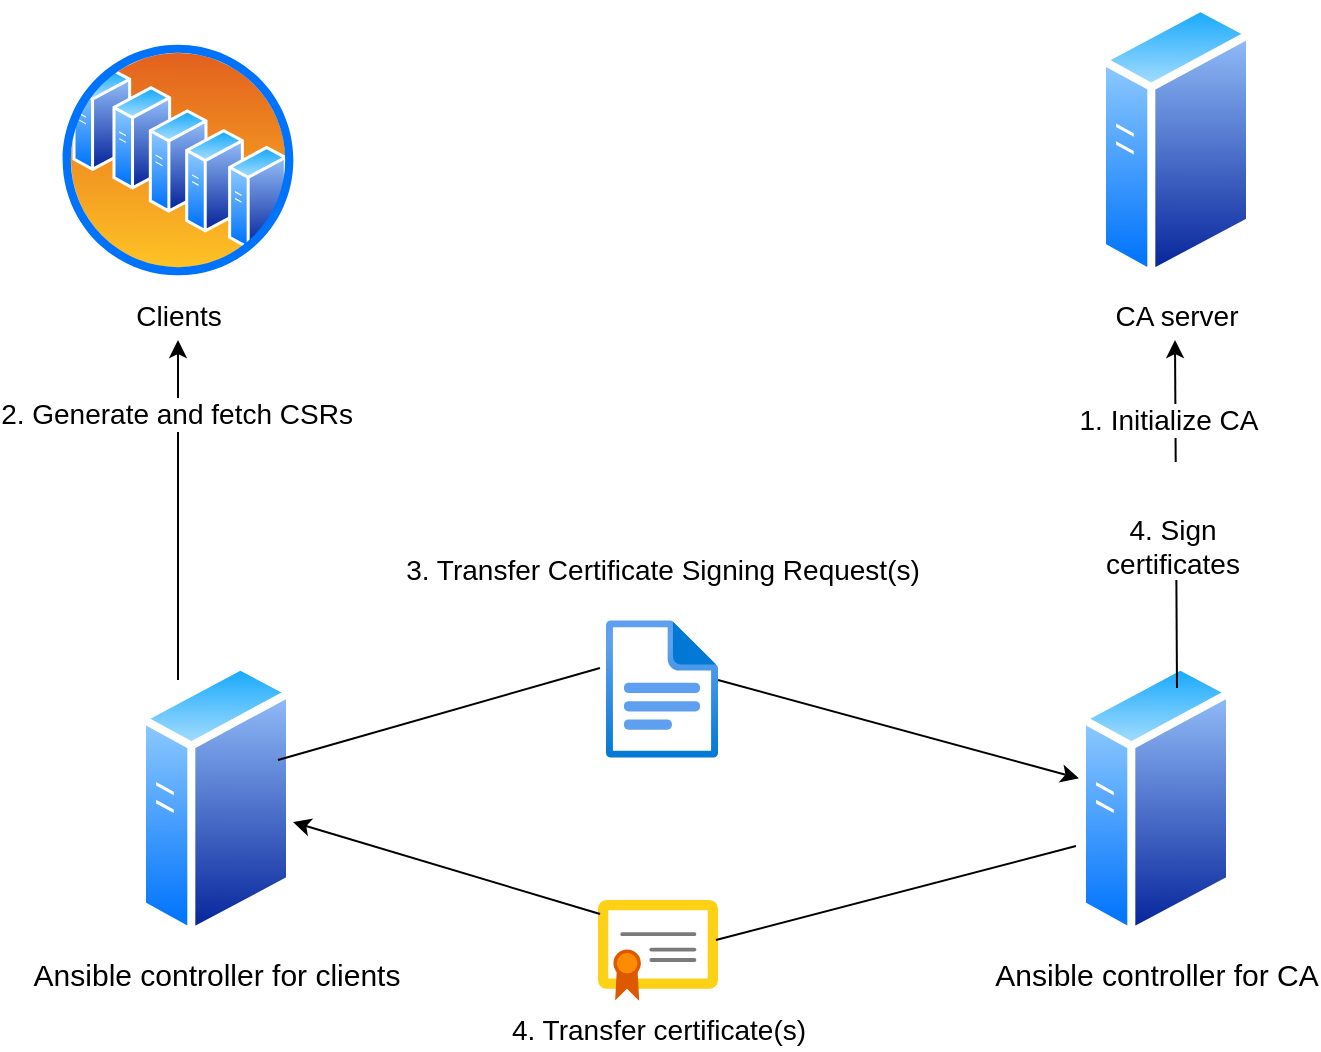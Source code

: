 <mxfile version="24.1.0" type="device">
  <diagram name="Page-1" id="ihtlLs_w9n4jZuCkYDlj">
    <mxGraphModel dx="1424" dy="757" grid="1" gridSize="10" guides="1" tooltips="1" connect="1" arrows="1" fold="1" page="1" pageScale="1" pageWidth="850" pageHeight="1100" math="0" shadow="0">
      <root>
        <mxCell id="0" />
        <mxCell id="1" parent="0" />
        <mxCell id="ioNR7vrhQBxCRjhPpnJJ-1" value="&lt;font style=&quot;font-size: 15px;&quot;&gt;Ansible controller for CA&lt;br&gt;&lt;/font&gt;" style="image;aspect=fixed;perimeter=ellipsePerimeter;html=1;align=center;shadow=0;dashed=0;spacingTop=3;image=img/lib/active_directory/generic_server.svg;" vertex="1" parent="1">
          <mxGeometry x="580" y="620" width="78" height="139.28" as="geometry" />
        </mxCell>
        <mxCell id="ioNR7vrhQBxCRjhPpnJJ-2" value="&lt;div&gt;&lt;font style=&quot;font-size: 15px;&quot;&gt;Ansible controller for clients&lt;/font&gt;&lt;/div&gt;" style="image;aspect=fixed;perimeter=ellipsePerimeter;html=1;align=center;shadow=0;dashed=0;spacingTop=3;image=img/lib/active_directory/generic_server.svg;" vertex="1" parent="1">
          <mxGeometry x="110" y="620" width="78" height="139.28" as="geometry" />
        </mxCell>
        <mxCell id="ioNR7vrhQBxCRjhPpnJJ-3" value="&lt;font style=&quot;font-size: 14px;&quot;&gt;Clients&lt;/font&gt;" style="image;aspect=fixed;perimeter=ellipsePerimeter;html=1;align=center;shadow=0;dashed=0;spacingTop=3;image=img/lib/active_directory/server_farm.svg;" vertex="1" parent="1">
          <mxGeometry x="70" y="310" width="120" height="120" as="geometry" />
        </mxCell>
        <mxCell id="ioNR7vrhQBxCRjhPpnJJ-4" value="&lt;font style=&quot;font-size: 14px;&quot;&gt;4. Transfer certificate(s)&lt;/font&gt;" style="image;sketch=0;aspect=fixed;html=1;points=[];align=center;fontSize=12;image=img/lib/mscae/Certificate.svg;" vertex="1" parent="1">
          <mxGeometry x="340" y="740" width="60" height="50.4" as="geometry" />
        </mxCell>
        <mxCell id="ioNR7vrhQBxCRjhPpnJJ-5" value="" style="image;aspect=fixed;html=1;points=[];align=center;fontSize=12;image=img/lib/azure2/general/File.svg;" vertex="1" parent="1">
          <mxGeometry x="344" y="600" width="56.0" height="69" as="geometry" />
        </mxCell>
        <mxCell id="ioNR7vrhQBxCRjhPpnJJ-6" value="" style="endArrow=classic;html=1;rounded=0;" edge="1" parent="1" target="ioNR7vrhQBxCRjhPpnJJ-1">
          <mxGeometry width="50" height="50" relative="1" as="geometry">
            <mxPoint x="400" y="630" as="sourcePoint" />
            <mxPoint x="450" y="580" as="targetPoint" />
          </mxGeometry>
        </mxCell>
        <mxCell id="ioNR7vrhQBxCRjhPpnJJ-7" value="" style="endArrow=classic;html=1;rounded=0;exitX=0.017;exitY=0.139;exitDx=0;exitDy=0;exitPerimeter=0;" edge="1" parent="1" source="ioNR7vrhQBxCRjhPpnJJ-4" target="ioNR7vrhQBxCRjhPpnJJ-2">
          <mxGeometry width="50" height="50" relative="1" as="geometry">
            <mxPoint x="330" y="750" as="sourcePoint" />
            <mxPoint x="380" y="700" as="targetPoint" />
          </mxGeometry>
        </mxCell>
        <mxCell id="ioNR7vrhQBxCRjhPpnJJ-8" value="" style="endArrow=none;html=1;rounded=0;entryX=-0.054;entryY=0.348;entryDx=0;entryDy=0;entryPerimeter=0;" edge="1" parent="1" target="ioNR7vrhQBxCRjhPpnJJ-5">
          <mxGeometry width="50" height="50" relative="1" as="geometry">
            <mxPoint x="180" y="670" as="sourcePoint" />
            <mxPoint x="230" y="620" as="targetPoint" />
          </mxGeometry>
        </mxCell>
        <mxCell id="ioNR7vrhQBxCRjhPpnJJ-9" value="" style="endArrow=none;html=1;rounded=0;entryX=-0.013;entryY=0.668;entryDx=0;entryDy=0;entryPerimeter=0;exitX=0.983;exitY=0.397;exitDx=0;exitDy=0;exitPerimeter=0;" edge="1" parent="1" source="ioNR7vrhQBxCRjhPpnJJ-4" target="ioNR7vrhQBxCRjhPpnJJ-1">
          <mxGeometry width="50" height="50" relative="1" as="geometry">
            <mxPoint x="190" y="680" as="sourcePoint" />
            <mxPoint x="351" y="634" as="targetPoint" />
          </mxGeometry>
        </mxCell>
        <mxCell id="ioNR7vrhQBxCRjhPpnJJ-11" value="&lt;font style=&quot;font-size: 14px;&quot;&gt;CA server&lt;/font&gt;" style="image;aspect=fixed;perimeter=ellipsePerimeter;html=1;align=center;shadow=0;dashed=0;spacingTop=3;image=img/lib/active_directory/generic_server.svg;" vertex="1" parent="1">
          <mxGeometry x="590" y="290.72" width="78" height="139.28" as="geometry" />
        </mxCell>
        <mxCell id="ioNR7vrhQBxCRjhPpnJJ-13" value="" style="endArrow=classic;html=1;rounded=0;exitX=1.038;exitY=0.101;exitDx=0;exitDy=0;exitPerimeter=0;" edge="1" parent="1">
          <mxGeometry width="50" height="50" relative="1" as="geometry">
            <mxPoint x="629.5" y="634" as="sourcePoint" />
            <mxPoint x="628.5" y="460" as="targetPoint" />
          </mxGeometry>
        </mxCell>
        <mxCell id="ioNR7vrhQBxCRjhPpnJJ-14" value="&lt;div&gt;&lt;br&gt;&lt;/div&gt;&lt;div&gt;&lt;br&gt;&lt;/div&gt;&lt;div&gt;&lt;font style=&quot;font-size: 14px;&quot;&gt;4. Sign&lt;/font&gt;&lt;/div&gt;&lt;div&gt;&lt;font style=&quot;font-size: 14px;&quot;&gt;certificates&lt;br&gt;&lt;/font&gt;&lt;/div&gt;" style="edgeLabel;html=1;align=center;verticalAlign=middle;resizable=0;points=[];" vertex="1" connectable="0" parent="ioNR7vrhQBxCRjhPpnJJ-13">
          <mxGeometry x="-0.037" y="2" relative="1" as="geometry">
            <mxPoint as="offset" />
          </mxGeometry>
        </mxCell>
        <mxCell id="ioNR7vrhQBxCRjhPpnJJ-15" value="&lt;font style=&quot;font-size: 14px;&quot;&gt;1. Initialize CA&lt;br&gt;&lt;/font&gt;" style="edgeLabel;html=1;align=center;verticalAlign=middle;resizable=0;points=[];" vertex="1" connectable="0" parent="ioNR7vrhQBxCRjhPpnJJ-13">
          <mxGeometry x="0.54" y="4" relative="1" as="geometry">
            <mxPoint as="offset" />
          </mxGeometry>
        </mxCell>
        <mxCell id="ioNR7vrhQBxCRjhPpnJJ-16" value="" style="endArrow=classic;html=1;rounded=0;" edge="1" parent="1">
          <mxGeometry width="50" height="50" relative="1" as="geometry">
            <mxPoint x="130" y="630" as="sourcePoint" />
            <mxPoint x="130" y="460" as="targetPoint" />
          </mxGeometry>
        </mxCell>
        <mxCell id="ioNR7vrhQBxCRjhPpnJJ-17" value="&lt;font style=&quot;font-size: 14px;&quot;&gt;2. Generate and fetch CSRs&lt;br&gt;&lt;/font&gt;" style="edgeLabel;html=1;align=center;verticalAlign=middle;resizable=0;points=[];" vertex="1" connectable="0" parent="ioNR7vrhQBxCRjhPpnJJ-16">
          <mxGeometry x="0.565" y="1" relative="1" as="geometry">
            <mxPoint as="offset" />
          </mxGeometry>
        </mxCell>
        <mxCell id="ioNR7vrhQBxCRjhPpnJJ-18" value="&lt;font style=&quot;font-size: 14px;&quot;&gt;3. Transfer &lt;font style=&quot;font-size: 14px;&quot;&gt;Certificate Signing Request(s)&lt;br&gt;&lt;/font&gt;&lt;/font&gt;" style="text;html=1;align=center;verticalAlign=middle;resizable=0;points=[];autosize=1;strokeColor=none;fillColor=none;" vertex="1" parent="1">
          <mxGeometry x="232" y="560" width="280" height="30" as="geometry" />
        </mxCell>
      </root>
    </mxGraphModel>
  </diagram>
</mxfile>
